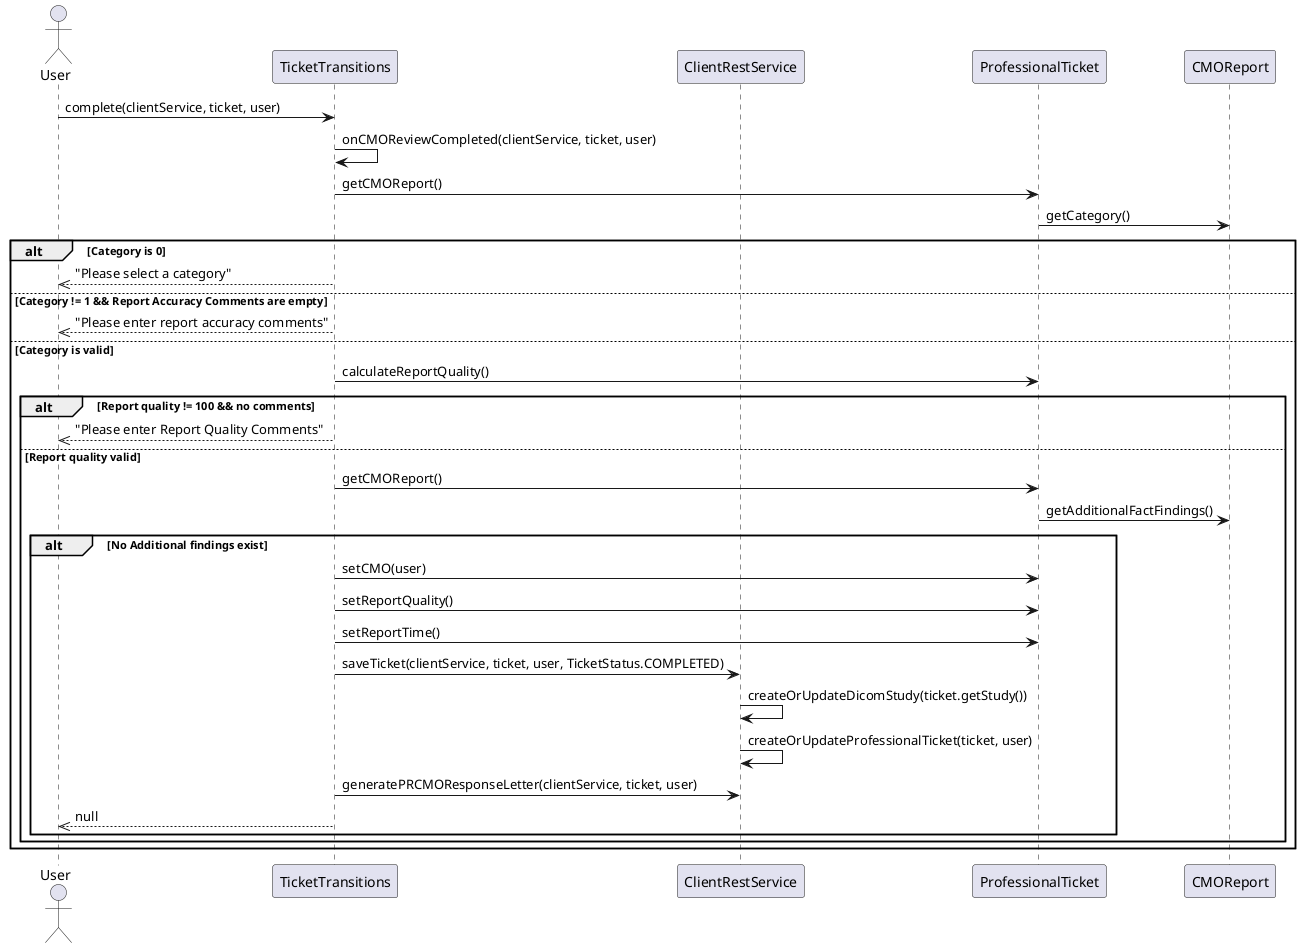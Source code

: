 @startuml
actor User
participant TicketTransitions
participant ClientRestService
participant ProfessionalTicket
participant CMOReport

User -> TicketTransitions : complete(clientService, ticket, user)
TicketTransitions -> TicketTransitions : onCMOReviewCompleted(clientService, ticket, user)
TicketTransitions -> ProfessionalTicket : getCMOReport()
ProfessionalTicket -> CMOReport : getCategory()
alt Category is 0
    TicketTransitions -->> User : "Please select a category"
else Category != 1 && Report Accuracy Comments are empty
    TicketTransitions -->> User : "Please enter report accuracy comments"
else Category is valid
    TicketTransitions -> ProfessionalTicket : calculateReportQuality()
    alt Report quality != 100 && no comments
        TicketTransitions -->> User : "Please enter Report Quality Comments"
    else Report quality valid
     TicketTransitions -> ProfessionalTicket : getCMOReport()
        ProfessionalTicket -> CMOReport : getAdditionalFactFindings()
        alt No Additional findings exist
            TicketTransitions -> ProfessionalTicket : setCMO(user)
            TicketTransitions -> ProfessionalTicket : setReportQuality()
            TicketTransitions -> ProfessionalTicket : setReportTime()
            TicketTransitions -> ClientRestService : saveTicket(clientService, ticket, user, TicketStatus.COMPLETED)
            ClientRestService -> ClientRestService : createOrUpdateDicomStudy(ticket.getStudy())
            ClientRestService -> ClientRestService : createOrUpdateProfessionalTicket(ticket, user)
            TicketTransitions -> ClientRestService : generatePRCMOResponseLetter(clientService, ticket, user)
            TicketTransitions -->> User : null
        end
    end
end
@enduml
